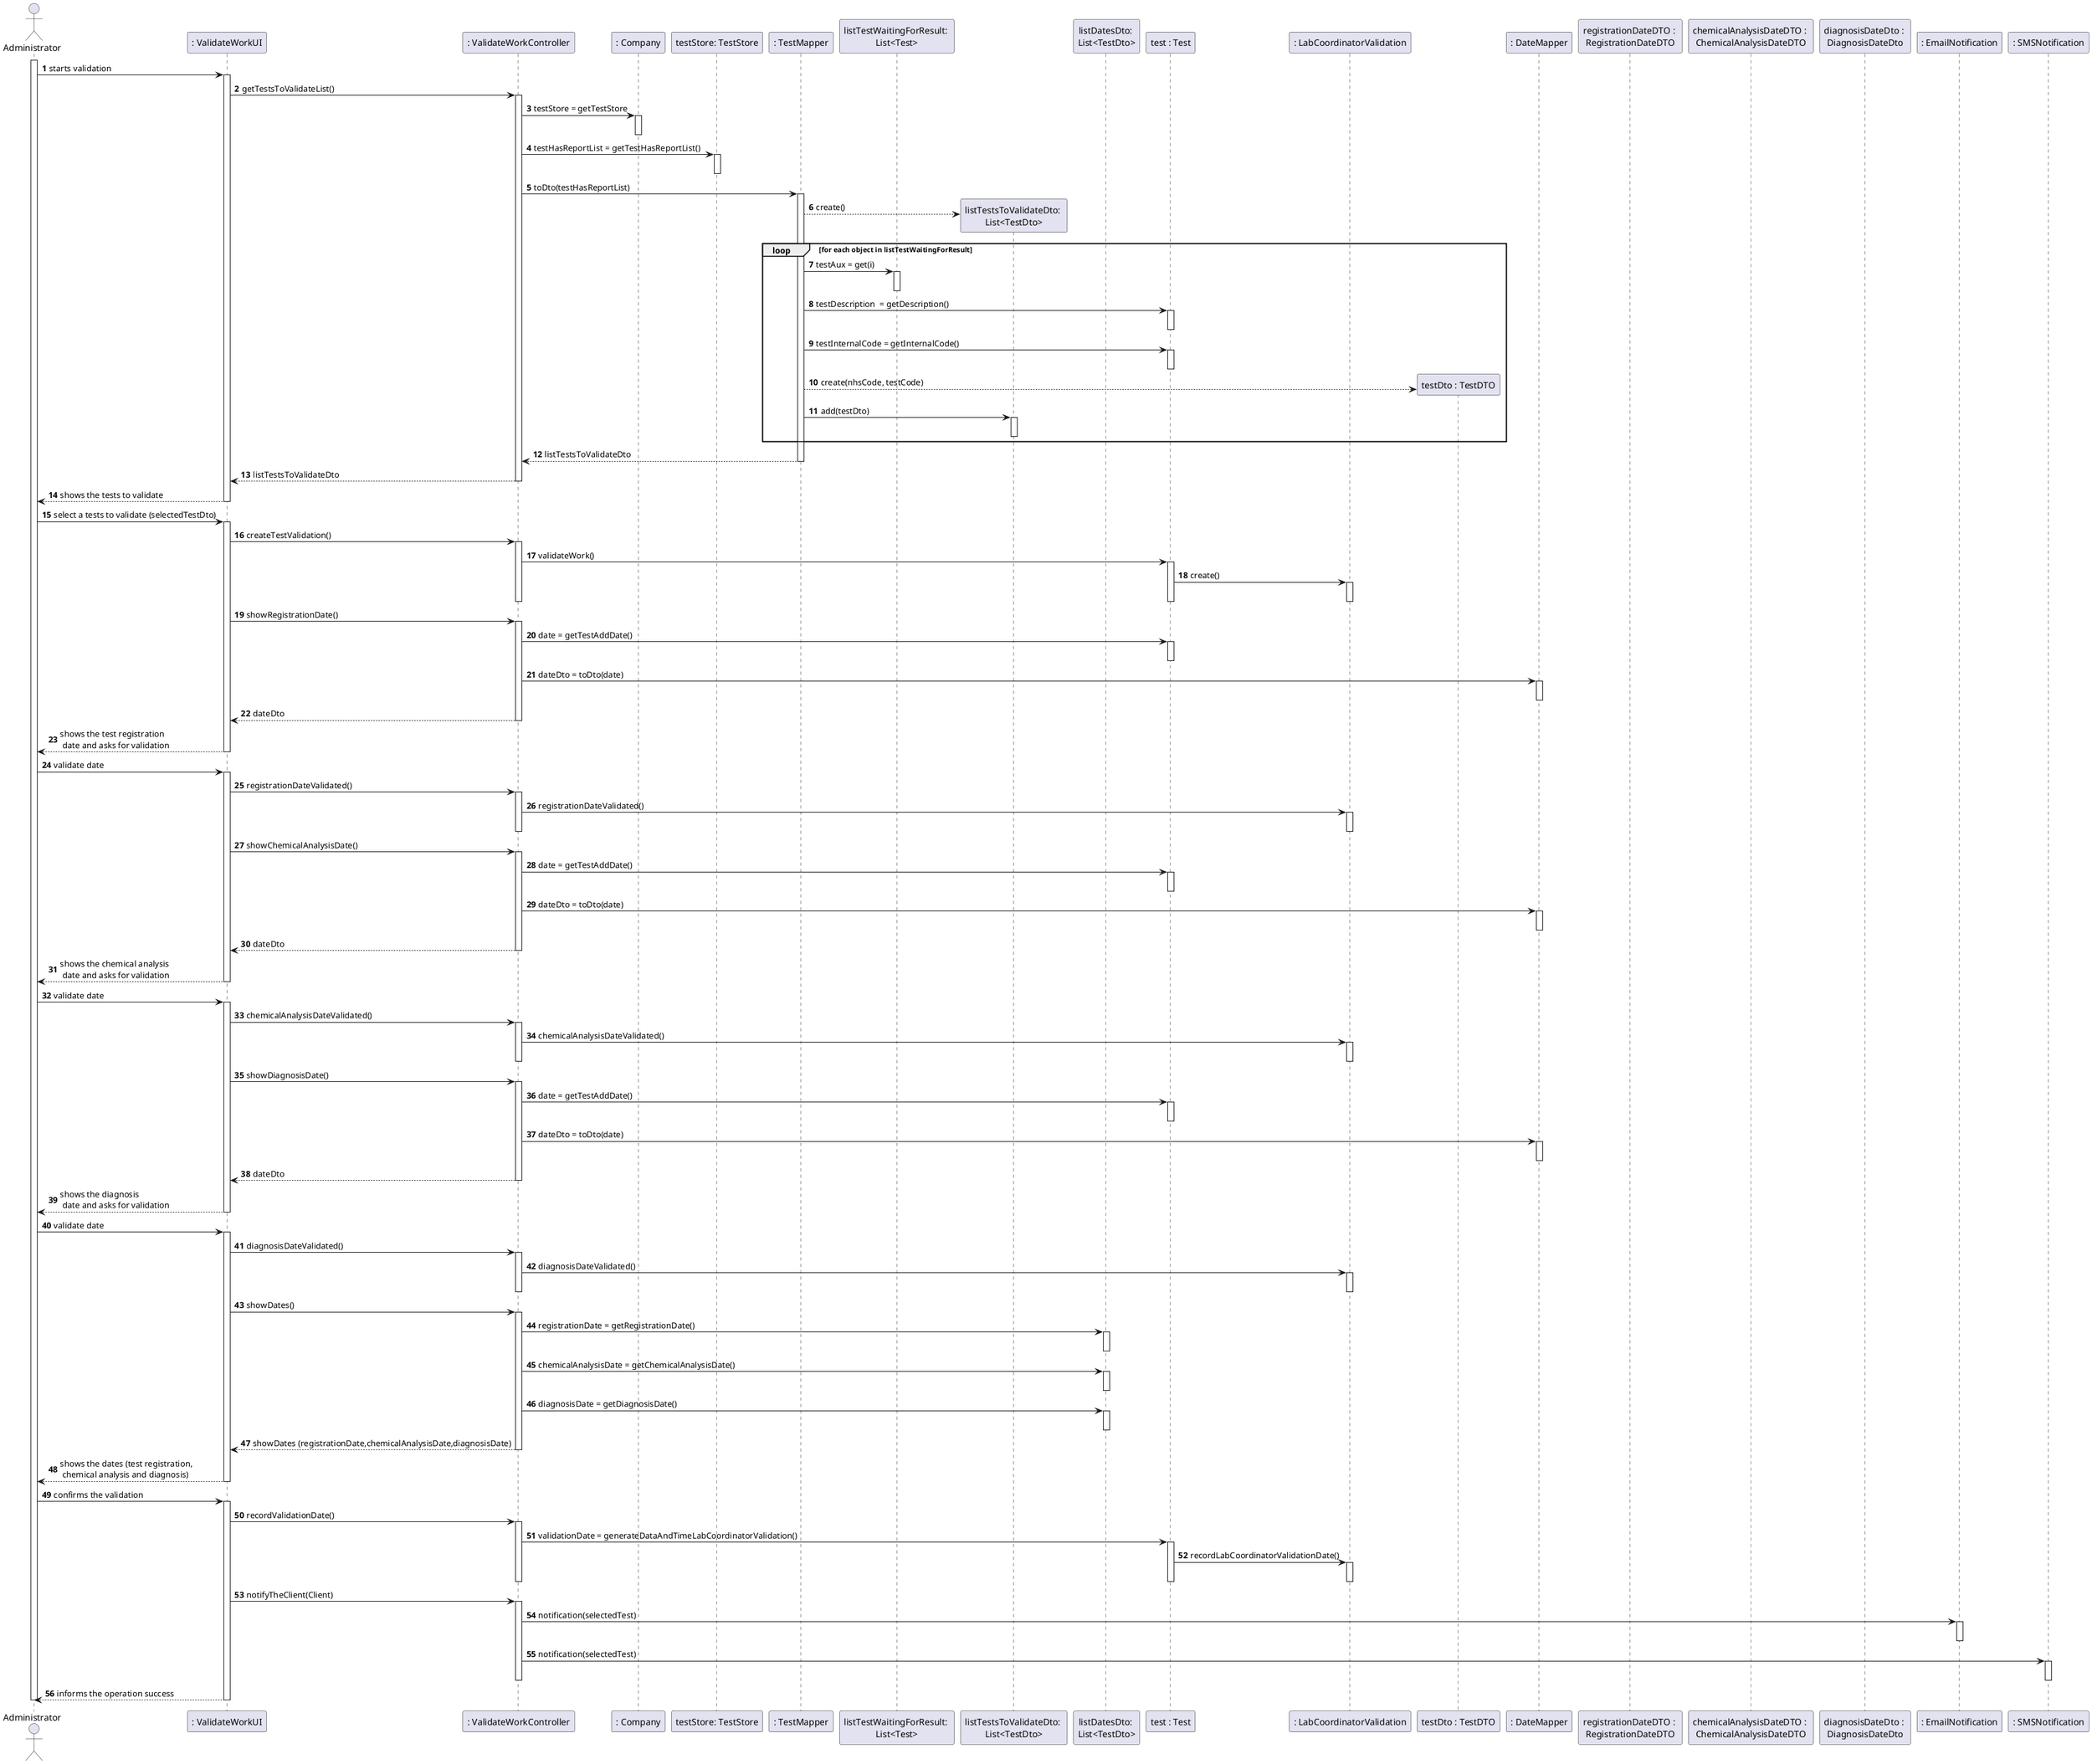 @startuml
'https://plantuml.com/sequence-diagram

autonumber

actor "Administrator" as ADM

participant ": ValidateWorkUI" as UI
participant ": ValidateWorkController" as CTRL
participant ": Company" as COMP
participant "testStore: TestStore" as TSTORE
participant ": TestMapper" as TMAPPER
participant "listTestWaitingForResult: \nList<Test>" as LWFR
participant "listTestsToValidateDto: \nList<TestDto>" as LISTTWFV
participant "listDatesDto: \nList<TestDto>" as LISTDDTO
participant "test : Test" as TEST
participant ": LabCoordinatorValidation" as LCV
participant "testDto : TestDTO" as TESTDTO
participant ": DateMapper" as DMAPPER
participant "registrationDateDTO : \nRegistrationDateDTO" as RDDTO
participant "chemicalAnalysisDateDTO : \nChemicalAnalysisDateDTO" as CADDTO
participant "diagnosisDateDto : \nDiagnosisDateDto" as DDDTO
participant ": EmailNotification" as EMAILNOTF
participant ": SMSNotification" as SMSNOTF

autonumber

activate ADM
ADM -> UI : starts validation
activate UI
UI -> CTRL : getTestsToValidateList()
activate CTRL
CTRL -> COMP : testStore = getTestStore
activate COMP
deactivate COMP
CTRL -> TSTORE : testHasReportList = getTestHasReportList()
activate TSTORE
deactivate TSTORE
CTRL -> TMAPPER : toDto(testHasReportList)
activate TMAPPER
TMAPPER --> LISTTWFV** : create()
loop for each object in listTestWaitingForResult
TMAPPER -> LWFR : testAux = get(i)
activate LWFR
deactivate LWFR
TMAPPER -> TEST : testDescription  = getDescription()
activate TEST
deactivate TEST
TMAPPER -> TEST : testInternalCode = getInternalCode()
activate TEST
deactivate TEST
TMAPPER --> TESTDTO** : create(nhsCode, testCode)
TMAPPER -> LISTTWFV : add(testDto)
activate LISTTWFV
deactivate LISTTWFV
end
TMAPPER --> CTRL : listTestsToValidateDto
deactivate TMAPPER
CTRL --> UI : listTestsToValidateDto
deactivate CTRL
UI --> ADM : shows the tests to validate
deactivate UI






ADM -> UI:select a tests to validate (selectedTestDto)
activate UI
UI -> CTRL : createTestValidation()
activate CTRL
CTRL -> TEST : validateWork()
activate TEST
TEST -> LCV : create()
activate LCV
deactivate LCV
deactivate TEST
deactivate CTRL

UI -> CTRL : showRegistrationDate()
activate CTRL
CTRL -> TEST : date = getTestAddDate()
activate TEST
deactivate TEST
CTRL -> DMAPPER : dateDto = toDto(date)
activate DMAPPER
deactivate DMAPPER
CTRL --> UI : dateDto
deactivate CTRL
UI --> ADM : shows the test registration \n date and asks for validation
deactivate UI






ADM -> UI: validate date
activate UI
UI -> CTRL : registrationDateValidated()
activate CTRL
CTRL -> LCV : registrationDateValidated()
activate LCV
deactivate LCV
deactivate CTRL

UI -> CTRL : showChemicalAnalysisDate()
activate CTRL
CTRL -> TEST : date = getTestAddDate()
activate TEST
deactivate TEST
CTRL -> DMAPPER : dateDto = toDto(date)
activate DMAPPER
deactivate DMAPPER
CTRL --> UI : dateDto
deactivate CTRL
UI --> ADM : shows the chemical analysis \n date and asks for validation
deactivate UI






ADM -> UI: validate date
activate UI
UI -> CTRL : chemicalAnalysisDateValidated()
activate CTRL
CTRL -> LCV : chemicalAnalysisDateValidated()
activate LCV
deactivate LCV
deactivate CTRL
UI -> CTRL : showDiagnosisDate()
activate CTRL
CTRL -> TEST : date = getTestAddDate()
activate TEST
deactivate TEST
CTRL -> DMAPPER : dateDto = toDto(date)
activate DMAPPER
deactivate DMAPPER
CTRL --> UI : dateDto
deactivate CTRL
UI --> ADM : shows the diagnosis \n date and asks for validation
deactivate UI





ADM -> UI: validate date
activate UI
UI -> CTRL : diagnosisDateValidated()
activate CTRL
CTRL -> LCV : diagnosisDateValidated()
activate LCV
deactivate LCV
deactivate CTRL
UI -> CTRL : showDates()
activate CTRL
CTRL -> LISTDDTO : registrationDate = getRegistrationDate()
activate LISTDDTO
deactivate LISTDDTO
CTRL -> LISTDDTO : chemicalAnalysisDate = getChemicalAnalysisDate()
activate LISTDDTO
deactivate LISTDDTO
CTRL -> LISTDDTO : diagnosisDate = getDiagnosisDate()
activate LISTDDTO
deactivate LISTDDTO
CTRL --> UI : showDates (registrationDate,chemicalAnalysisDate,diagnosisDate)
deactivate CTRL
UI --> ADM : shows the dates (test registration, \n chemical analysis and diagnosis)
deactivate UI






ADM -> UI: confirms the validation
activate UI
UI -> CTRL : recordValidationDate()
activate CTRL
CTRL -> TEST : validationDate = generateDataAndTimeLabCoordinatorValidation()
activate TEST
TEST -> LCV : recordLabCoordinatorValidationDate()
activate LCV

deactivate LCV
deactivate TEST
deactivate CTRL
UI -> CTRL : notifyTheClient(Client)
activate CTRL
CTRL -> EMAILNOTF : notification(selectedTest)
activate EMAILNOTF
deactivate EMAILNOTF
CTRL -> SMSNOTF : notification(selectedTest)
activate SMSNOTF
deactivate SMSNOTF
deactivate CTRL
UI --> ADM : informs the operation success
deactivate UI
deactivate ADM



@enduml